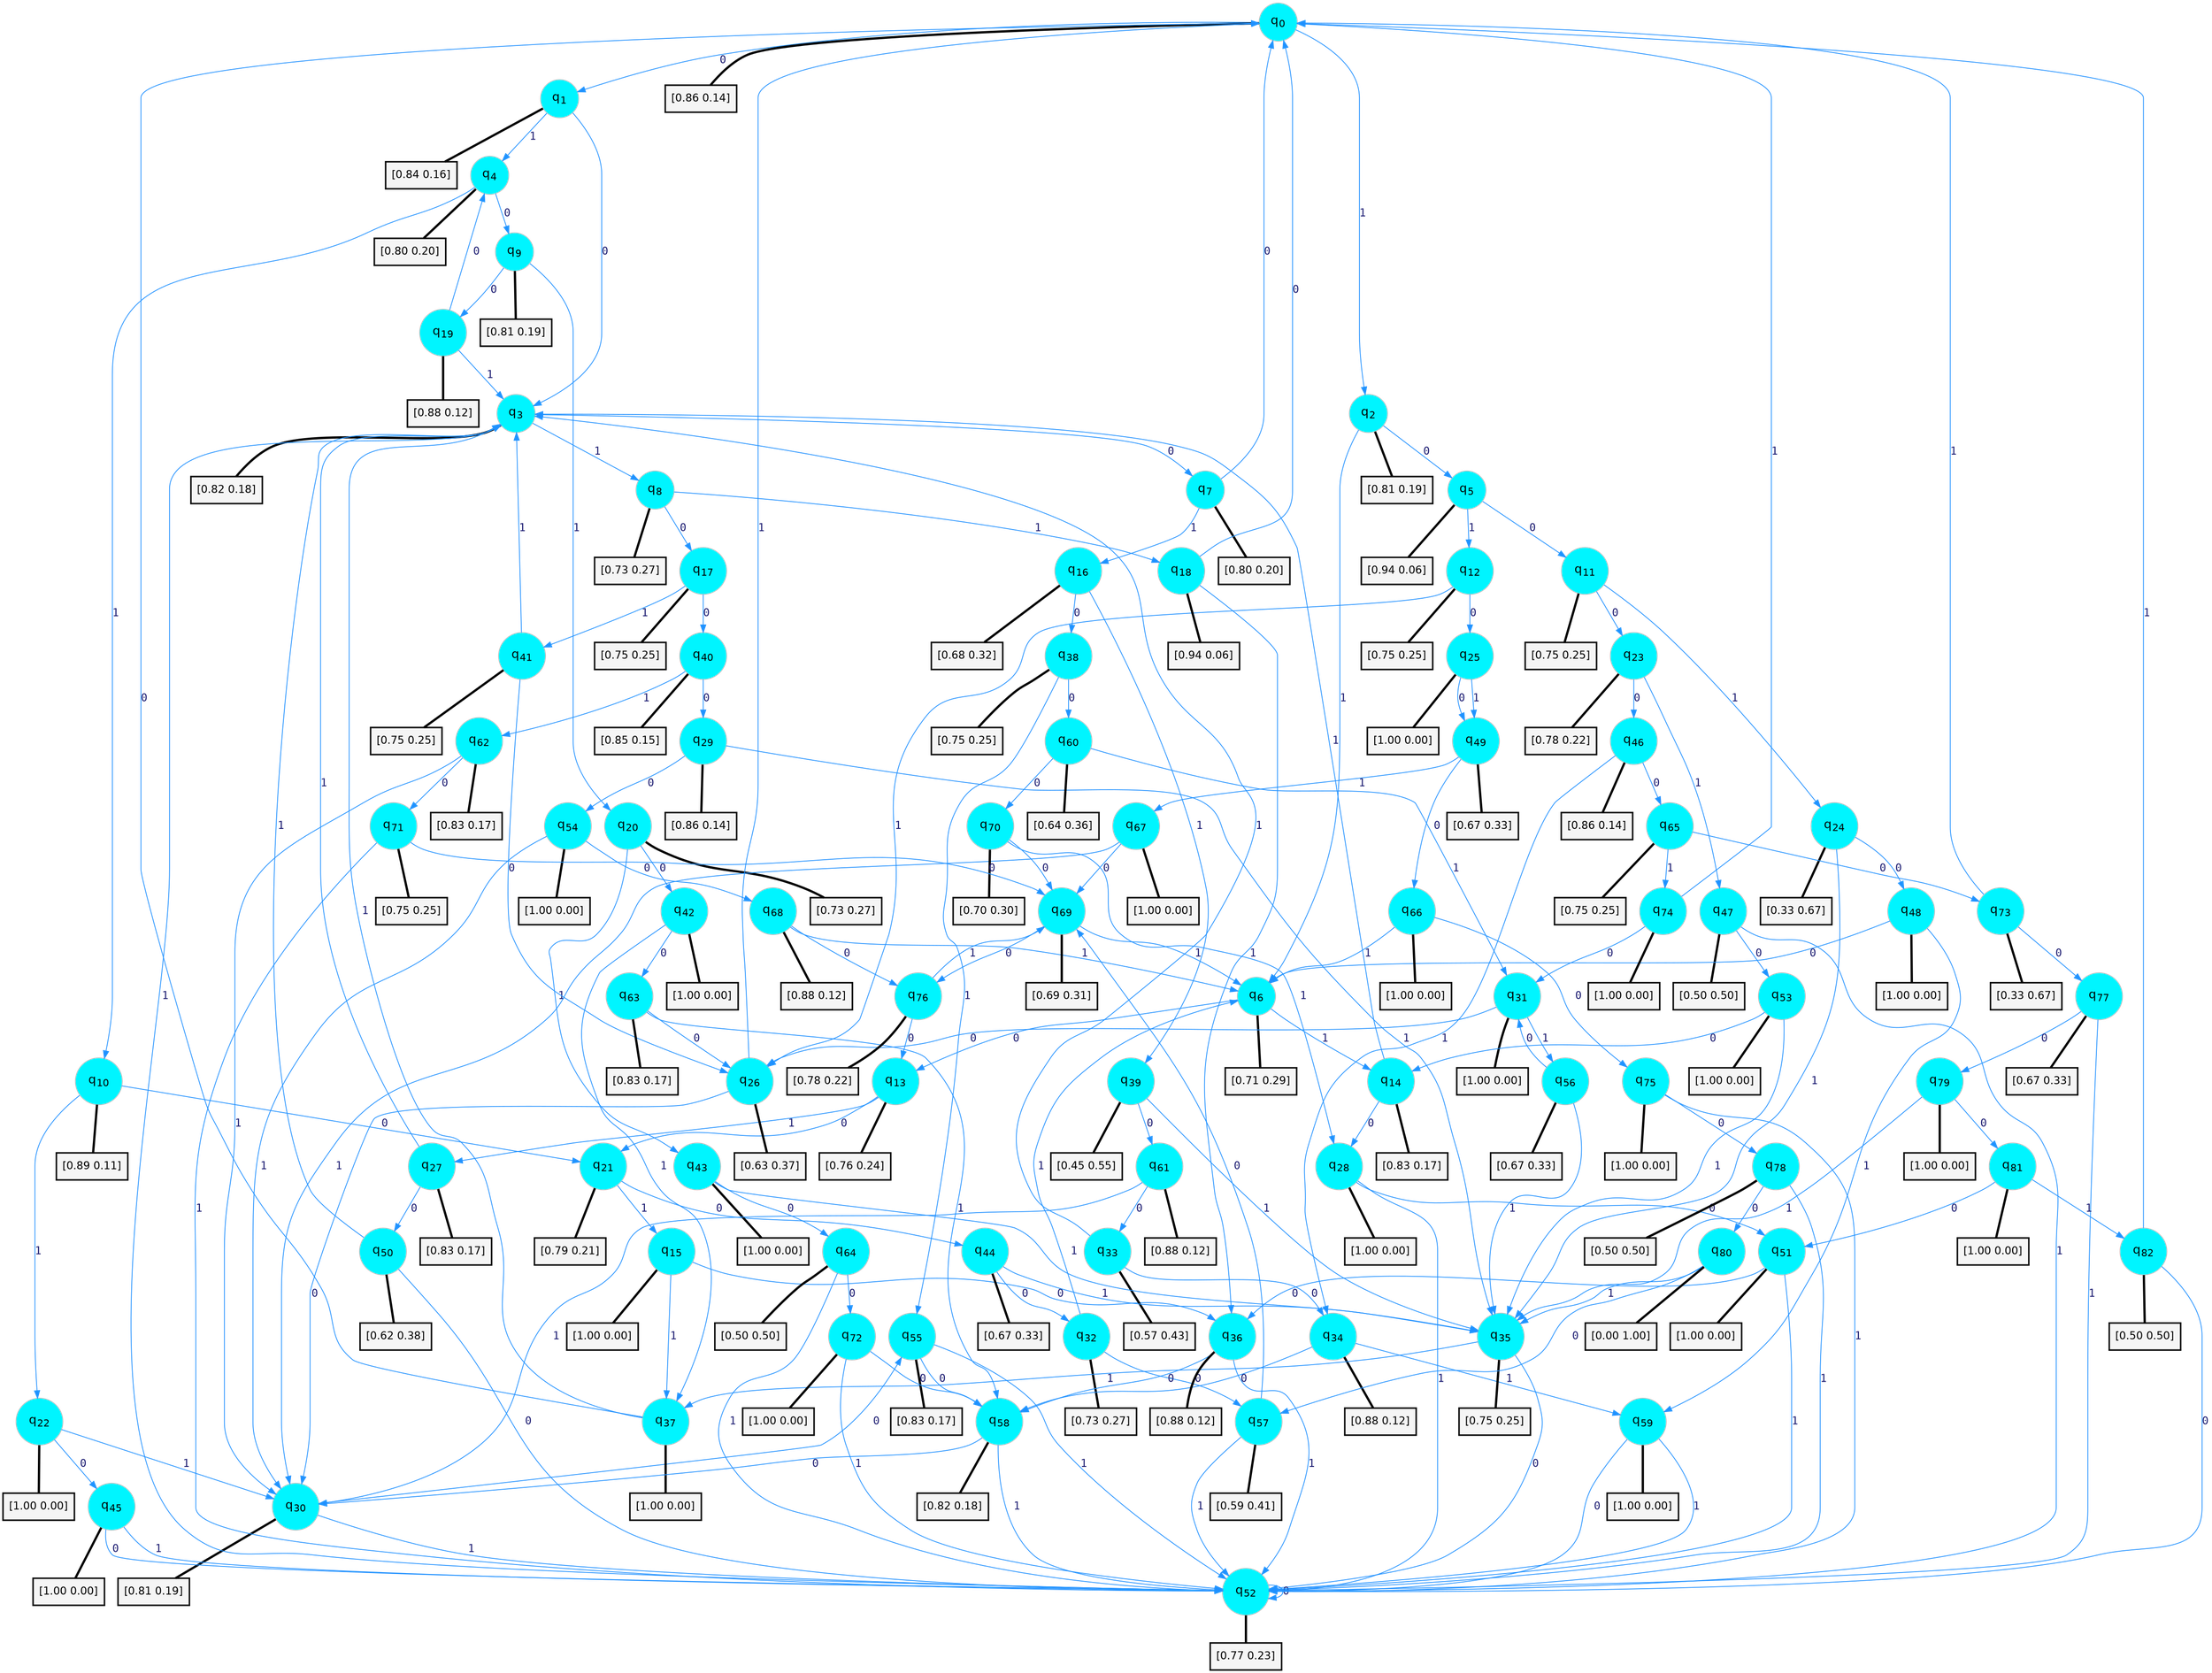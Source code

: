 digraph G {
graph [
bgcolor=transparent, dpi=300, rankdir=TD, size="40,25"];
node [
color=gray, fillcolor=turquoise1, fontcolor=black, fontname=Helvetica, fontsize=16, fontweight=bold, shape=circle, style=filled];
edge [
arrowsize=1, color=dodgerblue1, fontcolor=midnightblue, fontname=courier, fontweight=bold, penwidth=1, style=solid, weight=20];
0[label=<q<SUB>0</SUB>>];
1[label=<q<SUB>1</SUB>>];
2[label=<q<SUB>2</SUB>>];
3[label=<q<SUB>3</SUB>>];
4[label=<q<SUB>4</SUB>>];
5[label=<q<SUB>5</SUB>>];
6[label=<q<SUB>6</SUB>>];
7[label=<q<SUB>7</SUB>>];
8[label=<q<SUB>8</SUB>>];
9[label=<q<SUB>9</SUB>>];
10[label=<q<SUB>10</SUB>>];
11[label=<q<SUB>11</SUB>>];
12[label=<q<SUB>12</SUB>>];
13[label=<q<SUB>13</SUB>>];
14[label=<q<SUB>14</SUB>>];
15[label=<q<SUB>15</SUB>>];
16[label=<q<SUB>16</SUB>>];
17[label=<q<SUB>17</SUB>>];
18[label=<q<SUB>18</SUB>>];
19[label=<q<SUB>19</SUB>>];
20[label=<q<SUB>20</SUB>>];
21[label=<q<SUB>21</SUB>>];
22[label=<q<SUB>22</SUB>>];
23[label=<q<SUB>23</SUB>>];
24[label=<q<SUB>24</SUB>>];
25[label=<q<SUB>25</SUB>>];
26[label=<q<SUB>26</SUB>>];
27[label=<q<SUB>27</SUB>>];
28[label=<q<SUB>28</SUB>>];
29[label=<q<SUB>29</SUB>>];
30[label=<q<SUB>30</SUB>>];
31[label=<q<SUB>31</SUB>>];
32[label=<q<SUB>32</SUB>>];
33[label=<q<SUB>33</SUB>>];
34[label=<q<SUB>34</SUB>>];
35[label=<q<SUB>35</SUB>>];
36[label=<q<SUB>36</SUB>>];
37[label=<q<SUB>37</SUB>>];
38[label=<q<SUB>38</SUB>>];
39[label=<q<SUB>39</SUB>>];
40[label=<q<SUB>40</SUB>>];
41[label=<q<SUB>41</SUB>>];
42[label=<q<SUB>42</SUB>>];
43[label=<q<SUB>43</SUB>>];
44[label=<q<SUB>44</SUB>>];
45[label=<q<SUB>45</SUB>>];
46[label=<q<SUB>46</SUB>>];
47[label=<q<SUB>47</SUB>>];
48[label=<q<SUB>48</SUB>>];
49[label=<q<SUB>49</SUB>>];
50[label=<q<SUB>50</SUB>>];
51[label=<q<SUB>51</SUB>>];
52[label=<q<SUB>52</SUB>>];
53[label=<q<SUB>53</SUB>>];
54[label=<q<SUB>54</SUB>>];
55[label=<q<SUB>55</SUB>>];
56[label=<q<SUB>56</SUB>>];
57[label=<q<SUB>57</SUB>>];
58[label=<q<SUB>58</SUB>>];
59[label=<q<SUB>59</SUB>>];
60[label=<q<SUB>60</SUB>>];
61[label=<q<SUB>61</SUB>>];
62[label=<q<SUB>62</SUB>>];
63[label=<q<SUB>63</SUB>>];
64[label=<q<SUB>64</SUB>>];
65[label=<q<SUB>65</SUB>>];
66[label=<q<SUB>66</SUB>>];
67[label=<q<SUB>67</SUB>>];
68[label=<q<SUB>68</SUB>>];
69[label=<q<SUB>69</SUB>>];
70[label=<q<SUB>70</SUB>>];
71[label=<q<SUB>71</SUB>>];
72[label=<q<SUB>72</SUB>>];
73[label=<q<SUB>73</SUB>>];
74[label=<q<SUB>74</SUB>>];
75[label=<q<SUB>75</SUB>>];
76[label=<q<SUB>76</SUB>>];
77[label=<q<SUB>77</SUB>>];
78[label=<q<SUB>78</SUB>>];
79[label=<q<SUB>79</SUB>>];
80[label=<q<SUB>80</SUB>>];
81[label=<q<SUB>81</SUB>>];
82[label=<q<SUB>82</SUB>>];
83[label="[0.86 0.14]", shape=box,fontcolor=black, fontname=Helvetica, fontsize=14, penwidth=2, fillcolor=whitesmoke,color=black];
84[label="[0.84 0.16]", shape=box,fontcolor=black, fontname=Helvetica, fontsize=14, penwidth=2, fillcolor=whitesmoke,color=black];
85[label="[0.81 0.19]", shape=box,fontcolor=black, fontname=Helvetica, fontsize=14, penwidth=2, fillcolor=whitesmoke,color=black];
86[label="[0.82 0.18]", shape=box,fontcolor=black, fontname=Helvetica, fontsize=14, penwidth=2, fillcolor=whitesmoke,color=black];
87[label="[0.80 0.20]", shape=box,fontcolor=black, fontname=Helvetica, fontsize=14, penwidth=2, fillcolor=whitesmoke,color=black];
88[label="[0.94 0.06]", shape=box,fontcolor=black, fontname=Helvetica, fontsize=14, penwidth=2, fillcolor=whitesmoke,color=black];
89[label="[0.71 0.29]", shape=box,fontcolor=black, fontname=Helvetica, fontsize=14, penwidth=2, fillcolor=whitesmoke,color=black];
90[label="[0.80 0.20]", shape=box,fontcolor=black, fontname=Helvetica, fontsize=14, penwidth=2, fillcolor=whitesmoke,color=black];
91[label="[0.73 0.27]", shape=box,fontcolor=black, fontname=Helvetica, fontsize=14, penwidth=2, fillcolor=whitesmoke,color=black];
92[label="[0.81 0.19]", shape=box,fontcolor=black, fontname=Helvetica, fontsize=14, penwidth=2, fillcolor=whitesmoke,color=black];
93[label="[0.89 0.11]", shape=box,fontcolor=black, fontname=Helvetica, fontsize=14, penwidth=2, fillcolor=whitesmoke,color=black];
94[label="[0.75 0.25]", shape=box,fontcolor=black, fontname=Helvetica, fontsize=14, penwidth=2, fillcolor=whitesmoke,color=black];
95[label="[0.75 0.25]", shape=box,fontcolor=black, fontname=Helvetica, fontsize=14, penwidth=2, fillcolor=whitesmoke,color=black];
96[label="[0.76 0.24]", shape=box,fontcolor=black, fontname=Helvetica, fontsize=14, penwidth=2, fillcolor=whitesmoke,color=black];
97[label="[0.83 0.17]", shape=box,fontcolor=black, fontname=Helvetica, fontsize=14, penwidth=2, fillcolor=whitesmoke,color=black];
98[label="[1.00 0.00]", shape=box,fontcolor=black, fontname=Helvetica, fontsize=14, penwidth=2, fillcolor=whitesmoke,color=black];
99[label="[0.68 0.32]", shape=box,fontcolor=black, fontname=Helvetica, fontsize=14, penwidth=2, fillcolor=whitesmoke,color=black];
100[label="[0.75 0.25]", shape=box,fontcolor=black, fontname=Helvetica, fontsize=14, penwidth=2, fillcolor=whitesmoke,color=black];
101[label="[0.94 0.06]", shape=box,fontcolor=black, fontname=Helvetica, fontsize=14, penwidth=2, fillcolor=whitesmoke,color=black];
102[label="[0.88 0.12]", shape=box,fontcolor=black, fontname=Helvetica, fontsize=14, penwidth=2, fillcolor=whitesmoke,color=black];
103[label="[0.73 0.27]", shape=box,fontcolor=black, fontname=Helvetica, fontsize=14, penwidth=2, fillcolor=whitesmoke,color=black];
104[label="[0.79 0.21]", shape=box,fontcolor=black, fontname=Helvetica, fontsize=14, penwidth=2, fillcolor=whitesmoke,color=black];
105[label="[1.00 0.00]", shape=box,fontcolor=black, fontname=Helvetica, fontsize=14, penwidth=2, fillcolor=whitesmoke,color=black];
106[label="[0.78 0.22]", shape=box,fontcolor=black, fontname=Helvetica, fontsize=14, penwidth=2, fillcolor=whitesmoke,color=black];
107[label="[0.33 0.67]", shape=box,fontcolor=black, fontname=Helvetica, fontsize=14, penwidth=2, fillcolor=whitesmoke,color=black];
108[label="[1.00 0.00]", shape=box,fontcolor=black, fontname=Helvetica, fontsize=14, penwidth=2, fillcolor=whitesmoke,color=black];
109[label="[0.63 0.37]", shape=box,fontcolor=black, fontname=Helvetica, fontsize=14, penwidth=2, fillcolor=whitesmoke,color=black];
110[label="[0.83 0.17]", shape=box,fontcolor=black, fontname=Helvetica, fontsize=14, penwidth=2, fillcolor=whitesmoke,color=black];
111[label="[1.00 0.00]", shape=box,fontcolor=black, fontname=Helvetica, fontsize=14, penwidth=2, fillcolor=whitesmoke,color=black];
112[label="[0.86 0.14]", shape=box,fontcolor=black, fontname=Helvetica, fontsize=14, penwidth=2, fillcolor=whitesmoke,color=black];
113[label="[0.81 0.19]", shape=box,fontcolor=black, fontname=Helvetica, fontsize=14, penwidth=2, fillcolor=whitesmoke,color=black];
114[label="[1.00 0.00]", shape=box,fontcolor=black, fontname=Helvetica, fontsize=14, penwidth=2, fillcolor=whitesmoke,color=black];
115[label="[0.73 0.27]", shape=box,fontcolor=black, fontname=Helvetica, fontsize=14, penwidth=2, fillcolor=whitesmoke,color=black];
116[label="[0.57 0.43]", shape=box,fontcolor=black, fontname=Helvetica, fontsize=14, penwidth=2, fillcolor=whitesmoke,color=black];
117[label="[0.88 0.12]", shape=box,fontcolor=black, fontname=Helvetica, fontsize=14, penwidth=2, fillcolor=whitesmoke,color=black];
118[label="[0.75 0.25]", shape=box,fontcolor=black, fontname=Helvetica, fontsize=14, penwidth=2, fillcolor=whitesmoke,color=black];
119[label="[0.88 0.12]", shape=box,fontcolor=black, fontname=Helvetica, fontsize=14, penwidth=2, fillcolor=whitesmoke,color=black];
120[label="[1.00 0.00]", shape=box,fontcolor=black, fontname=Helvetica, fontsize=14, penwidth=2, fillcolor=whitesmoke,color=black];
121[label="[0.75 0.25]", shape=box,fontcolor=black, fontname=Helvetica, fontsize=14, penwidth=2, fillcolor=whitesmoke,color=black];
122[label="[0.45 0.55]", shape=box,fontcolor=black, fontname=Helvetica, fontsize=14, penwidth=2, fillcolor=whitesmoke,color=black];
123[label="[0.85 0.15]", shape=box,fontcolor=black, fontname=Helvetica, fontsize=14, penwidth=2, fillcolor=whitesmoke,color=black];
124[label="[0.75 0.25]", shape=box,fontcolor=black, fontname=Helvetica, fontsize=14, penwidth=2, fillcolor=whitesmoke,color=black];
125[label="[1.00 0.00]", shape=box,fontcolor=black, fontname=Helvetica, fontsize=14, penwidth=2, fillcolor=whitesmoke,color=black];
126[label="[1.00 0.00]", shape=box,fontcolor=black, fontname=Helvetica, fontsize=14, penwidth=2, fillcolor=whitesmoke,color=black];
127[label="[0.67 0.33]", shape=box,fontcolor=black, fontname=Helvetica, fontsize=14, penwidth=2, fillcolor=whitesmoke,color=black];
128[label="[1.00 0.00]", shape=box,fontcolor=black, fontname=Helvetica, fontsize=14, penwidth=2, fillcolor=whitesmoke,color=black];
129[label="[0.86 0.14]", shape=box,fontcolor=black, fontname=Helvetica, fontsize=14, penwidth=2, fillcolor=whitesmoke,color=black];
130[label="[0.50 0.50]", shape=box,fontcolor=black, fontname=Helvetica, fontsize=14, penwidth=2, fillcolor=whitesmoke,color=black];
131[label="[1.00 0.00]", shape=box,fontcolor=black, fontname=Helvetica, fontsize=14, penwidth=2, fillcolor=whitesmoke,color=black];
132[label="[0.67 0.33]", shape=box,fontcolor=black, fontname=Helvetica, fontsize=14, penwidth=2, fillcolor=whitesmoke,color=black];
133[label="[0.62 0.38]", shape=box,fontcolor=black, fontname=Helvetica, fontsize=14, penwidth=2, fillcolor=whitesmoke,color=black];
134[label="[1.00 0.00]", shape=box,fontcolor=black, fontname=Helvetica, fontsize=14, penwidth=2, fillcolor=whitesmoke,color=black];
135[label="[0.77 0.23]", shape=box,fontcolor=black, fontname=Helvetica, fontsize=14, penwidth=2, fillcolor=whitesmoke,color=black];
136[label="[1.00 0.00]", shape=box,fontcolor=black, fontname=Helvetica, fontsize=14, penwidth=2, fillcolor=whitesmoke,color=black];
137[label="[1.00 0.00]", shape=box,fontcolor=black, fontname=Helvetica, fontsize=14, penwidth=2, fillcolor=whitesmoke,color=black];
138[label="[0.83 0.17]", shape=box,fontcolor=black, fontname=Helvetica, fontsize=14, penwidth=2, fillcolor=whitesmoke,color=black];
139[label="[0.67 0.33]", shape=box,fontcolor=black, fontname=Helvetica, fontsize=14, penwidth=2, fillcolor=whitesmoke,color=black];
140[label="[0.59 0.41]", shape=box,fontcolor=black, fontname=Helvetica, fontsize=14, penwidth=2, fillcolor=whitesmoke,color=black];
141[label="[0.82 0.18]", shape=box,fontcolor=black, fontname=Helvetica, fontsize=14, penwidth=2, fillcolor=whitesmoke,color=black];
142[label="[1.00 0.00]", shape=box,fontcolor=black, fontname=Helvetica, fontsize=14, penwidth=2, fillcolor=whitesmoke,color=black];
143[label="[0.64 0.36]", shape=box,fontcolor=black, fontname=Helvetica, fontsize=14, penwidth=2, fillcolor=whitesmoke,color=black];
144[label="[0.88 0.12]", shape=box,fontcolor=black, fontname=Helvetica, fontsize=14, penwidth=2, fillcolor=whitesmoke,color=black];
145[label="[0.83 0.17]", shape=box,fontcolor=black, fontname=Helvetica, fontsize=14, penwidth=2, fillcolor=whitesmoke,color=black];
146[label="[0.83 0.17]", shape=box,fontcolor=black, fontname=Helvetica, fontsize=14, penwidth=2, fillcolor=whitesmoke,color=black];
147[label="[0.50 0.50]", shape=box,fontcolor=black, fontname=Helvetica, fontsize=14, penwidth=2, fillcolor=whitesmoke,color=black];
148[label="[0.75 0.25]", shape=box,fontcolor=black, fontname=Helvetica, fontsize=14, penwidth=2, fillcolor=whitesmoke,color=black];
149[label="[1.00 0.00]", shape=box,fontcolor=black, fontname=Helvetica, fontsize=14, penwidth=2, fillcolor=whitesmoke,color=black];
150[label="[1.00 0.00]", shape=box,fontcolor=black, fontname=Helvetica, fontsize=14, penwidth=2, fillcolor=whitesmoke,color=black];
151[label="[0.88 0.12]", shape=box,fontcolor=black, fontname=Helvetica, fontsize=14, penwidth=2, fillcolor=whitesmoke,color=black];
152[label="[0.69 0.31]", shape=box,fontcolor=black, fontname=Helvetica, fontsize=14, penwidth=2, fillcolor=whitesmoke,color=black];
153[label="[0.70 0.30]", shape=box,fontcolor=black, fontname=Helvetica, fontsize=14, penwidth=2, fillcolor=whitesmoke,color=black];
154[label="[0.75 0.25]", shape=box,fontcolor=black, fontname=Helvetica, fontsize=14, penwidth=2, fillcolor=whitesmoke,color=black];
155[label="[1.00 0.00]", shape=box,fontcolor=black, fontname=Helvetica, fontsize=14, penwidth=2, fillcolor=whitesmoke,color=black];
156[label="[0.33 0.67]", shape=box,fontcolor=black, fontname=Helvetica, fontsize=14, penwidth=2, fillcolor=whitesmoke,color=black];
157[label="[1.00 0.00]", shape=box,fontcolor=black, fontname=Helvetica, fontsize=14, penwidth=2, fillcolor=whitesmoke,color=black];
158[label="[1.00 0.00]", shape=box,fontcolor=black, fontname=Helvetica, fontsize=14, penwidth=2, fillcolor=whitesmoke,color=black];
159[label="[0.78 0.22]", shape=box,fontcolor=black, fontname=Helvetica, fontsize=14, penwidth=2, fillcolor=whitesmoke,color=black];
160[label="[0.67 0.33]", shape=box,fontcolor=black, fontname=Helvetica, fontsize=14, penwidth=2, fillcolor=whitesmoke,color=black];
161[label="[0.50 0.50]", shape=box,fontcolor=black, fontname=Helvetica, fontsize=14, penwidth=2, fillcolor=whitesmoke,color=black];
162[label="[1.00 0.00]", shape=box,fontcolor=black, fontname=Helvetica, fontsize=14, penwidth=2, fillcolor=whitesmoke,color=black];
163[label="[0.00 1.00]", shape=box,fontcolor=black, fontname=Helvetica, fontsize=14, penwidth=2, fillcolor=whitesmoke,color=black];
164[label="[1.00 0.00]", shape=box,fontcolor=black, fontname=Helvetica, fontsize=14, penwidth=2, fillcolor=whitesmoke,color=black];
165[label="[0.50 0.50]", shape=box,fontcolor=black, fontname=Helvetica, fontsize=14, penwidth=2, fillcolor=whitesmoke,color=black];
0->1 [label=0];
0->2 [label=1];
0->83 [arrowhead=none, penwidth=3,color=black];
1->3 [label=0];
1->4 [label=1];
1->84 [arrowhead=none, penwidth=3,color=black];
2->5 [label=0];
2->6 [label=1];
2->85 [arrowhead=none, penwidth=3,color=black];
3->7 [label=0];
3->8 [label=1];
3->86 [arrowhead=none, penwidth=3,color=black];
4->9 [label=0];
4->10 [label=1];
4->87 [arrowhead=none, penwidth=3,color=black];
5->11 [label=0];
5->12 [label=1];
5->88 [arrowhead=none, penwidth=3,color=black];
6->13 [label=0];
6->14 [label=1];
6->89 [arrowhead=none, penwidth=3,color=black];
7->0 [label=0];
7->16 [label=1];
7->90 [arrowhead=none, penwidth=3,color=black];
8->17 [label=0];
8->18 [label=1];
8->91 [arrowhead=none, penwidth=3,color=black];
9->19 [label=0];
9->20 [label=1];
9->92 [arrowhead=none, penwidth=3,color=black];
10->21 [label=0];
10->22 [label=1];
10->93 [arrowhead=none, penwidth=3,color=black];
11->23 [label=0];
11->24 [label=1];
11->94 [arrowhead=none, penwidth=3,color=black];
12->25 [label=0];
12->26 [label=1];
12->95 [arrowhead=none, penwidth=3,color=black];
13->21 [label=0];
13->27 [label=1];
13->96 [arrowhead=none, penwidth=3,color=black];
14->28 [label=0];
14->3 [label=1];
14->97 [arrowhead=none, penwidth=3,color=black];
15->36 [label=0];
15->37 [label=1];
15->98 [arrowhead=none, penwidth=3,color=black];
16->38 [label=0];
16->39 [label=1];
16->99 [arrowhead=none, penwidth=3,color=black];
17->40 [label=0];
17->41 [label=1];
17->100 [arrowhead=none, penwidth=3,color=black];
18->0 [label=0];
18->36 [label=1];
18->101 [arrowhead=none, penwidth=3,color=black];
19->4 [label=0];
19->3 [label=1];
19->102 [arrowhead=none, penwidth=3,color=black];
20->42 [label=0];
20->43 [label=1];
20->103 [arrowhead=none, penwidth=3,color=black];
21->44 [label=0];
21->15 [label=1];
21->104 [arrowhead=none, penwidth=3,color=black];
22->45 [label=0];
22->30 [label=1];
22->105 [arrowhead=none, penwidth=3,color=black];
23->46 [label=0];
23->47 [label=1];
23->106 [arrowhead=none, penwidth=3,color=black];
24->48 [label=0];
24->35 [label=1];
24->107 [arrowhead=none, penwidth=3,color=black];
25->49 [label=0];
25->49 [label=1];
25->108 [arrowhead=none, penwidth=3,color=black];
26->30 [label=0];
26->0 [label=1];
26->109 [arrowhead=none, penwidth=3,color=black];
27->50 [label=0];
27->3 [label=1];
27->110 [arrowhead=none, penwidth=3,color=black];
28->51 [label=0];
28->52 [label=1];
28->111 [arrowhead=none, penwidth=3,color=black];
29->54 [label=0];
29->35 [label=1];
29->112 [arrowhead=none, penwidth=3,color=black];
30->55 [label=0];
30->52 [label=1];
30->113 [arrowhead=none, penwidth=3,color=black];
31->26 [label=0];
31->56 [label=1];
31->114 [arrowhead=none, penwidth=3,color=black];
32->57 [label=0];
32->6 [label=1];
32->115 [arrowhead=none, penwidth=3,color=black];
33->34 [label=0];
33->3 [label=1];
33->116 [arrowhead=none, penwidth=3,color=black];
34->58 [label=0];
34->59 [label=1];
34->117 [arrowhead=none, penwidth=3,color=black];
35->52 [label=0];
35->37 [label=1];
35->118 [arrowhead=none, penwidth=3,color=black];
36->58 [label=0];
36->52 [label=1];
36->119 [arrowhead=none, penwidth=3,color=black];
37->0 [label=0];
37->3 [label=1];
37->120 [arrowhead=none, penwidth=3,color=black];
38->60 [label=0];
38->55 [label=1];
38->121 [arrowhead=none, penwidth=3,color=black];
39->61 [label=0];
39->35 [label=1];
39->122 [arrowhead=none, penwidth=3,color=black];
40->29 [label=0];
40->62 [label=1];
40->123 [arrowhead=none, penwidth=3,color=black];
41->26 [label=0];
41->3 [label=1];
41->124 [arrowhead=none, penwidth=3,color=black];
42->63 [label=0];
42->37 [label=1];
42->125 [arrowhead=none, penwidth=3,color=black];
43->64 [label=0];
43->35 [label=1];
43->126 [arrowhead=none, penwidth=3,color=black];
44->32 [label=0];
44->35 [label=1];
44->127 [arrowhead=none, penwidth=3,color=black];
45->52 [label=0];
45->52 [label=1];
45->128 [arrowhead=none, penwidth=3,color=black];
46->65 [label=0];
46->34 [label=1];
46->129 [arrowhead=none, penwidth=3,color=black];
47->53 [label=0];
47->52 [label=1];
47->130 [arrowhead=none, penwidth=3,color=black];
48->6 [label=0];
48->59 [label=1];
48->131 [arrowhead=none, penwidth=3,color=black];
49->66 [label=0];
49->67 [label=1];
49->132 [arrowhead=none, penwidth=3,color=black];
50->52 [label=0];
50->3 [label=1];
50->133 [arrowhead=none, penwidth=3,color=black];
51->36 [label=0];
51->52 [label=1];
51->134 [arrowhead=none, penwidth=3,color=black];
52->52 [label=0];
52->3 [label=1];
52->135 [arrowhead=none, penwidth=3,color=black];
53->14 [label=0];
53->35 [label=1];
53->136 [arrowhead=none, penwidth=3,color=black];
54->68 [label=0];
54->30 [label=1];
54->137 [arrowhead=none, penwidth=3,color=black];
55->58 [label=0];
55->52 [label=1];
55->138 [arrowhead=none, penwidth=3,color=black];
56->31 [label=0];
56->35 [label=1];
56->139 [arrowhead=none, penwidth=3,color=black];
57->69 [label=0];
57->52 [label=1];
57->140 [arrowhead=none, penwidth=3,color=black];
58->30 [label=0];
58->52 [label=1];
58->141 [arrowhead=none, penwidth=3,color=black];
59->52 [label=0];
59->52 [label=1];
59->142 [arrowhead=none, penwidth=3,color=black];
60->70 [label=0];
60->31 [label=1];
60->143 [arrowhead=none, penwidth=3,color=black];
61->33 [label=0];
61->30 [label=1];
61->144 [arrowhead=none, penwidth=3,color=black];
62->71 [label=0];
62->30 [label=1];
62->145 [arrowhead=none, penwidth=3,color=black];
63->26 [label=0];
63->58 [label=1];
63->146 [arrowhead=none, penwidth=3,color=black];
64->72 [label=0];
64->52 [label=1];
64->147 [arrowhead=none, penwidth=3,color=black];
65->73 [label=0];
65->74 [label=1];
65->148 [arrowhead=none, penwidth=3,color=black];
66->75 [label=0];
66->6 [label=1];
66->149 [arrowhead=none, penwidth=3,color=black];
67->69 [label=0];
67->30 [label=1];
67->150 [arrowhead=none, penwidth=3,color=black];
68->76 [label=0];
68->6 [label=1];
68->151 [arrowhead=none, penwidth=3,color=black];
69->76 [label=0];
69->6 [label=1];
69->152 [arrowhead=none, penwidth=3,color=black];
70->69 [label=0];
70->28 [label=1];
70->153 [arrowhead=none, penwidth=3,color=black];
71->69 [label=0];
71->52 [label=1];
71->154 [arrowhead=none, penwidth=3,color=black];
72->58 [label=0];
72->52 [label=1];
72->155 [arrowhead=none, penwidth=3,color=black];
73->77 [label=0];
73->0 [label=1];
73->156 [arrowhead=none, penwidth=3,color=black];
74->31 [label=0];
74->0 [label=1];
74->157 [arrowhead=none, penwidth=3,color=black];
75->78 [label=0];
75->52 [label=1];
75->158 [arrowhead=none, penwidth=3,color=black];
76->13 [label=0];
76->69 [label=1];
76->159 [arrowhead=none, penwidth=3,color=black];
77->79 [label=0];
77->52 [label=1];
77->160 [arrowhead=none, penwidth=3,color=black];
78->80 [label=0];
78->52 [label=1];
78->161 [arrowhead=none, penwidth=3,color=black];
79->81 [label=0];
79->35 [label=1];
79->162 [arrowhead=none, penwidth=3,color=black];
80->57 [label=0];
80->35 [label=1];
80->163 [arrowhead=none, penwidth=3,color=black];
81->51 [label=0];
81->82 [label=1];
81->164 [arrowhead=none, penwidth=3,color=black];
82->52 [label=0];
82->0 [label=1];
82->165 [arrowhead=none, penwidth=3,color=black];
}
